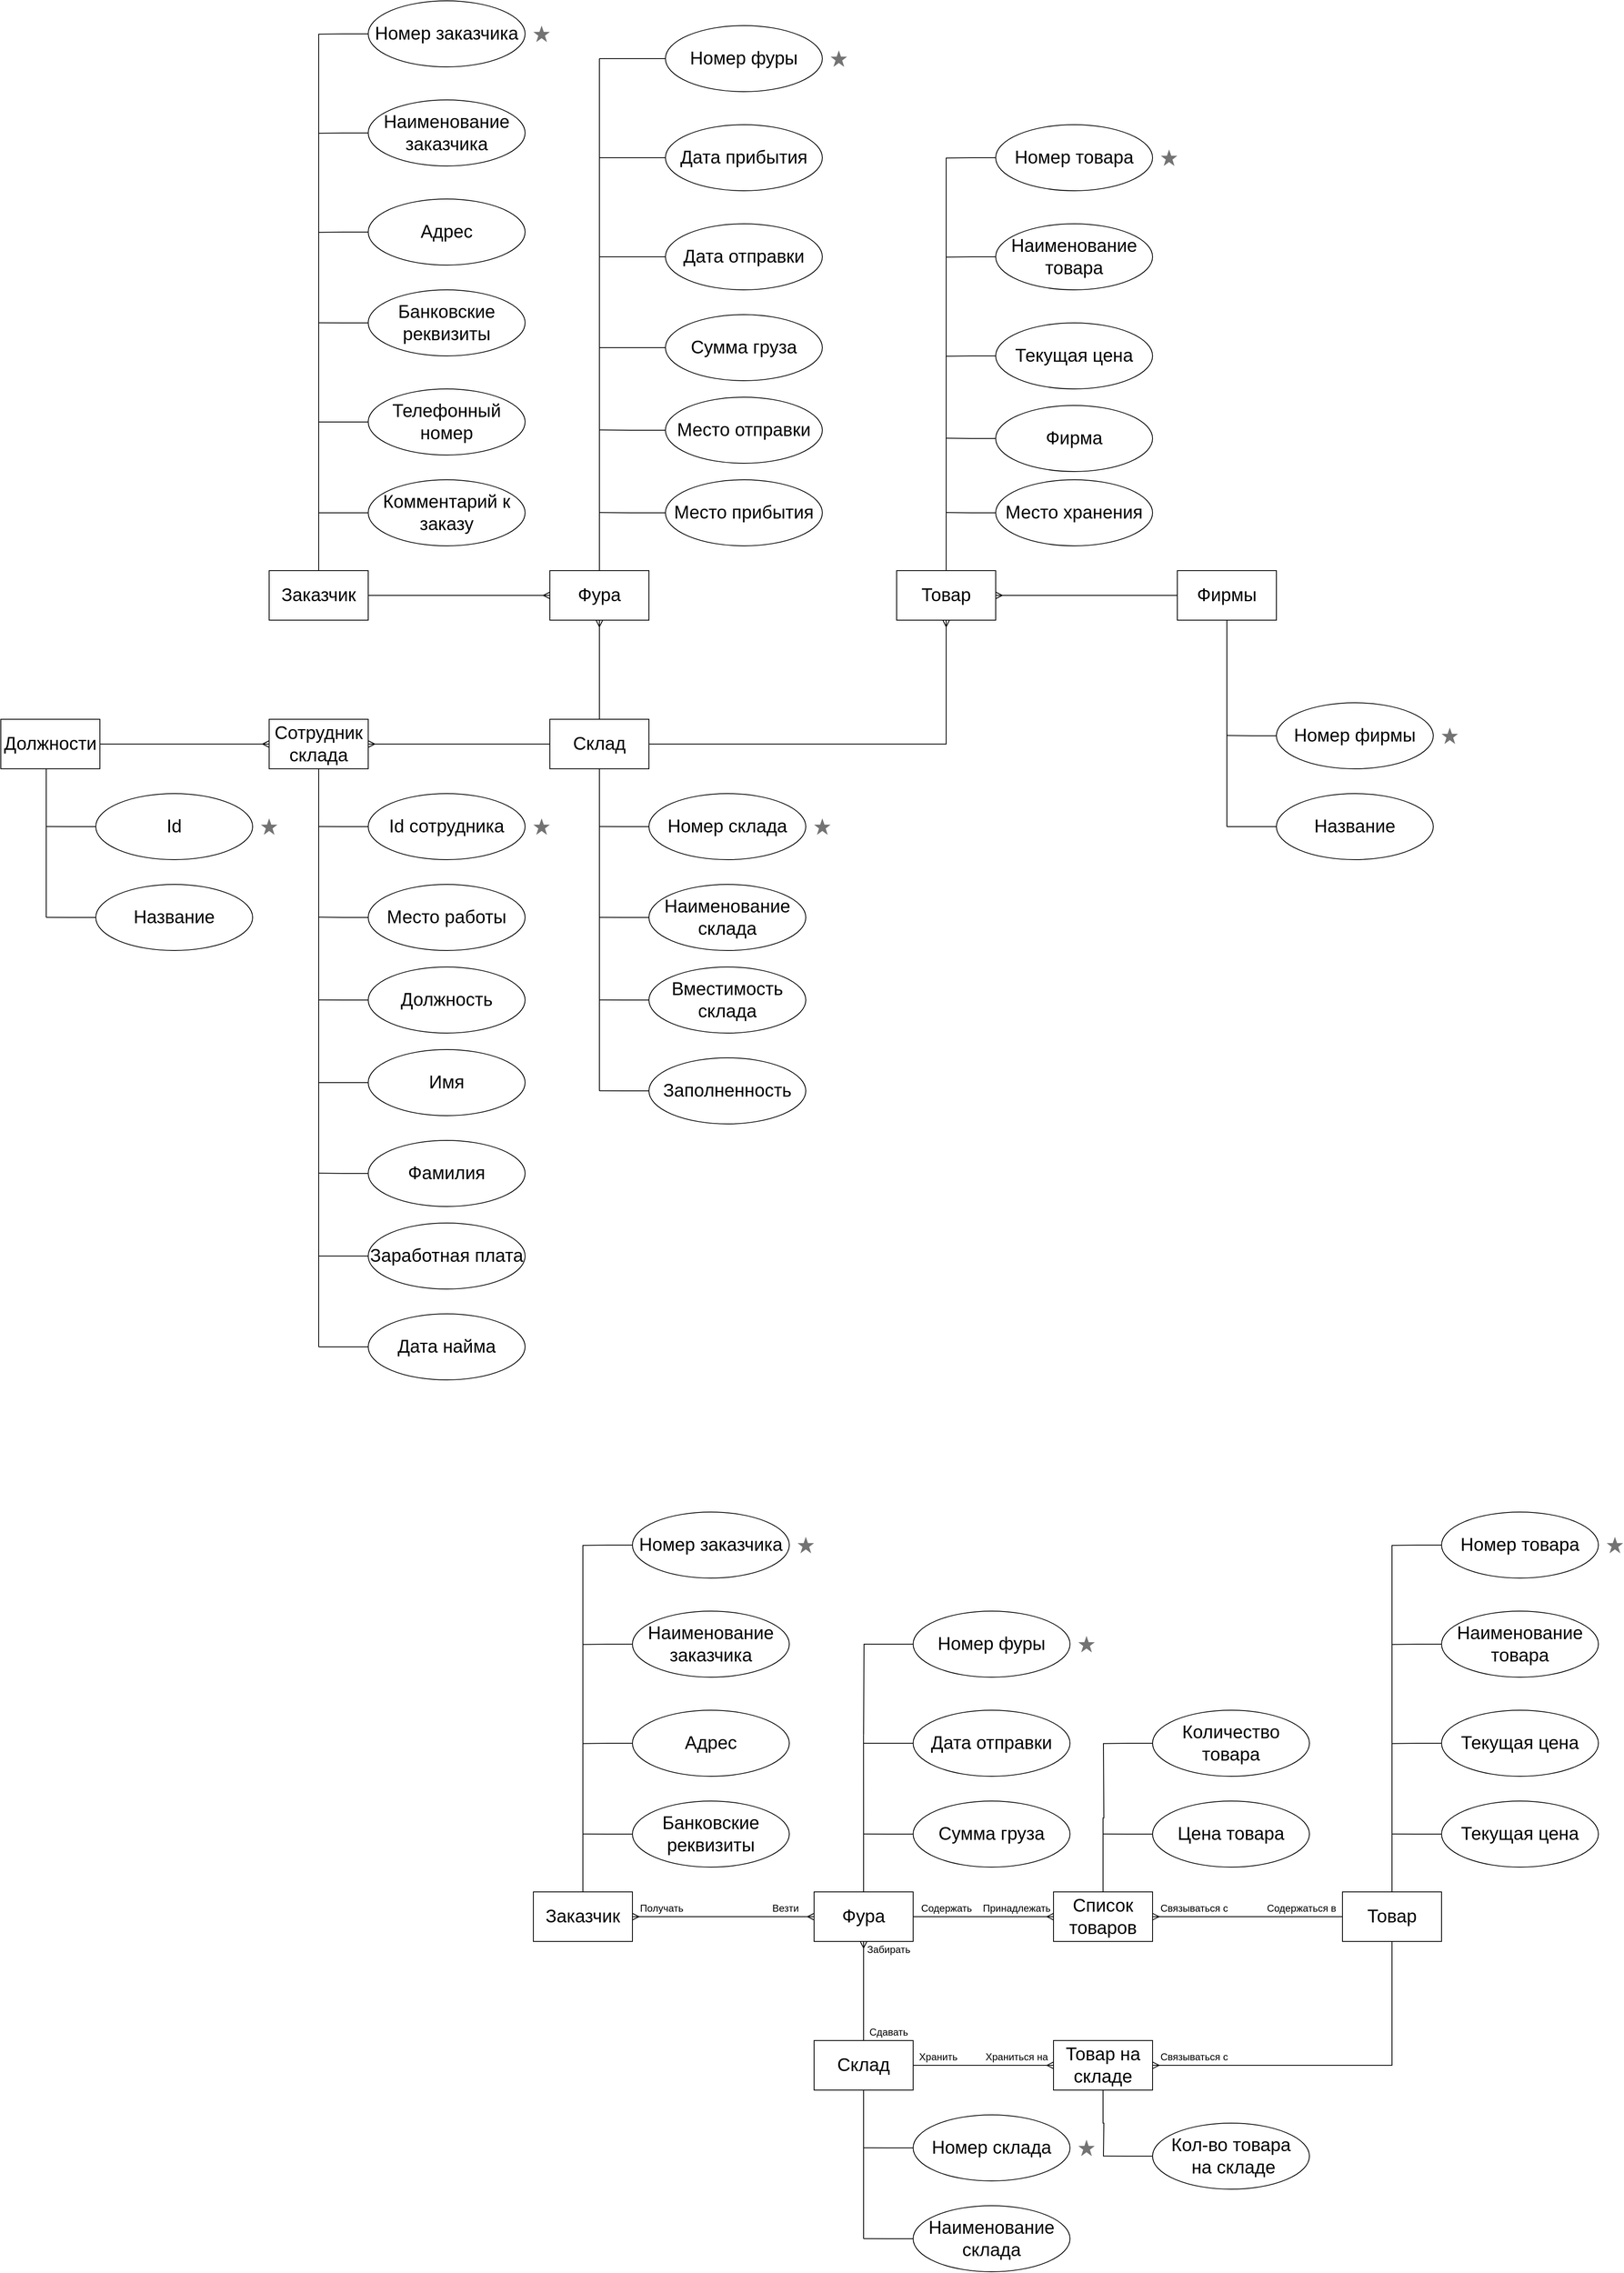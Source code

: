 <mxfile version="13.7.1" type="device"><diagram id="R2lEEEUBdFMjLlhIrx00" name="Page-1"><mxGraphModel dx="2481" dy="2149" grid="1" gridSize="10" guides="1" tooltips="1" connect="1" arrows="1" fold="1" page="1" pageScale="1" pageWidth="850" pageHeight="1100" math="0" shadow="0" extFonts="Permanent Marker^https://fonts.googleapis.com/css?family=Permanent+Marker"><root><mxCell id="0"/><mxCell id="1" parent="0"/><mxCell id="xG6NLOH7-3TkAIlHyDd7-5" style="edgeStyle=orthogonalEdgeStyle;rounded=0;orthogonalLoop=1;jettySize=auto;html=1;exitX=1;exitY=0.5;exitDx=0;exitDy=0;entryX=0.5;entryY=1;entryDx=0;entryDy=0;endArrow=ERmany;endFill=0;startArrow=none;startFill=0;" parent="1" source="xG6NLOH7-3TkAIlHyDd7-2" target="xG6NLOH7-3TkAIlHyDd7-4" edge="1"><mxGeometry relative="1" as="geometry"/></mxCell><mxCell id="xG6NLOH7-3TkAIlHyDd7-2" value="&lt;font style=&quot;font-size: 22px&quot;&gt;Склад&lt;/font&gt;" style="rounded=0;whiteSpace=wrap;html=1;" parent="1" vertex="1"><mxGeometry x="240" y="430" width="120" height="60" as="geometry"/></mxCell><mxCell id="xG6NLOH7-3TkAIlHyDd7-7" style="edgeStyle=orthogonalEdgeStyle;rounded=0;orthogonalLoop=1;jettySize=auto;html=1;exitX=0;exitY=0.5;exitDx=0;exitDy=0;startArrow=ERmany;startFill=0;endArrow=none;endFill=0;" parent="1" source="xG6NLOH7-3TkAIlHyDd7-3" target="xG6NLOH7-3TkAIlHyDd7-6" edge="1"><mxGeometry relative="1" as="geometry"/></mxCell><mxCell id="xG6NLOH7-3TkAIlHyDd7-8" style="edgeStyle=orthogonalEdgeStyle;rounded=0;orthogonalLoop=1;jettySize=auto;html=1;exitX=0.5;exitY=1;exitDx=0;exitDy=0;entryX=0.5;entryY=0;entryDx=0;entryDy=0;startArrow=ERmany;startFill=0;endArrow=none;endFill=0;" parent="1" source="xG6NLOH7-3TkAIlHyDd7-3" target="xG6NLOH7-3TkAIlHyDd7-2" edge="1"><mxGeometry relative="1" as="geometry"/></mxCell><mxCell id="A80Hf7Uy6dIAFDz8kQV8-26" style="edgeStyle=orthogonalEdgeStyle;rounded=0;orthogonalLoop=1;jettySize=auto;html=1;exitX=0.5;exitY=0;exitDx=0;exitDy=0;endArrow=none;endFill=0;" parent="1" source="xG6NLOH7-3TkAIlHyDd7-3" edge="1"><mxGeometry relative="1" as="geometry"><mxPoint x="300" y="-370" as="targetPoint"/></mxGeometry></mxCell><mxCell id="xG6NLOH7-3TkAIlHyDd7-3" value="&lt;font style=&quot;font-size: 22px&quot;&gt;Фура&lt;/font&gt;" style="rounded=0;whiteSpace=wrap;html=1;" parent="1" vertex="1"><mxGeometry x="240" y="250" width="120" height="60" as="geometry"/></mxCell><mxCell id="xG6NLOH7-3TkAIlHyDd7-4" value="&lt;font style=&quot;font-size: 22px&quot;&gt;Товар&lt;/font&gt;" style="rounded=0;whiteSpace=wrap;html=1;" parent="1" vertex="1"><mxGeometry x="660" y="250" width="120" height="60" as="geometry"/></mxCell><mxCell id="xG6NLOH7-3TkAIlHyDd7-6" value="&lt;font style=&quot;font-size: 22px&quot;&gt;Заказчик&lt;/font&gt;" style="whiteSpace=wrap;html=1;" parent="1" vertex="1"><mxGeometry x="-100" y="250" width="120" height="60" as="geometry"/></mxCell><mxCell id="NsfGnMHXnULZiJtqQsnn-1" style="edgeStyle=orthogonalEdgeStyle;rounded=0;orthogonalLoop=1;jettySize=auto;html=1;exitX=0.5;exitY=1;exitDx=0;exitDy=0;startArrow=none;startFill=0;endArrow=none;endFill=0;" parent="1" source="NsfGnMHXnULZiJtqQsnn-2" edge="1"><mxGeometry relative="1" as="geometry"><mxPoint x="620" y="2270" as="targetPoint"/></mxGeometry></mxCell><mxCell id="NsfGnMHXnULZiJtqQsnn-2" value="&lt;font style=&quot;font-size: 22px&quot;&gt;Склад&lt;/font&gt;" style="rounded=0;whiteSpace=wrap;html=1;" parent="1" vertex="1"><mxGeometry x="560" y="2030" width="120" height="60" as="geometry"/></mxCell><mxCell id="NsfGnMHXnULZiJtqQsnn-3" style="edgeStyle=orthogonalEdgeStyle;rounded=0;orthogonalLoop=1;jettySize=auto;html=1;exitX=0;exitY=0.5;exitDx=0;exitDy=0;startArrow=ERmany;startFill=0;endArrow=ERmany;endFill=0;" parent="1" source="NsfGnMHXnULZiJtqQsnn-6" target="NsfGnMHXnULZiJtqQsnn-9" edge="1"><mxGeometry relative="1" as="geometry"/></mxCell><mxCell id="NsfGnMHXnULZiJtqQsnn-4" style="edgeStyle=orthogonalEdgeStyle;rounded=0;orthogonalLoop=1;jettySize=auto;html=1;exitX=0.5;exitY=1;exitDx=0;exitDy=0;entryX=0.5;entryY=0;entryDx=0;entryDy=0;startArrow=ERmany;startFill=0;endArrow=none;endFill=0;" parent="1" source="NsfGnMHXnULZiJtqQsnn-6" target="NsfGnMHXnULZiJtqQsnn-2" edge="1"><mxGeometry relative="1" as="geometry"/></mxCell><mxCell id="NsfGnMHXnULZiJtqQsnn-5" style="edgeStyle=orthogonalEdgeStyle;rounded=0;orthogonalLoop=1;jettySize=auto;html=1;exitX=0.5;exitY=0;exitDx=0;exitDy=0;startArrow=none;startFill=0;endArrow=none;endFill=0;" parent="1" source="NsfGnMHXnULZiJtqQsnn-6" edge="1"><mxGeometry relative="1" as="geometry"><mxPoint x="619.882" y="1660" as="targetPoint"/></mxGeometry></mxCell><mxCell id="NsfGnMHXnULZiJtqQsnn-6" value="&lt;font style=&quot;font-size: 22px&quot;&gt;Фура&lt;/font&gt;" style="rounded=0;whiteSpace=wrap;html=1;" parent="1" vertex="1"><mxGeometry x="560" y="1850" width="120" height="60" as="geometry"/></mxCell><mxCell id="NsfGnMHXnULZiJtqQsnn-7" style="edgeStyle=orthogonalEdgeStyle;rounded=0;orthogonalLoop=1;jettySize=auto;html=1;exitX=0.5;exitY=0;exitDx=0;exitDy=0;startArrow=none;startFill=0;endArrow=none;endFill=0;" parent="1" source="NsfGnMHXnULZiJtqQsnn-8" edge="1"><mxGeometry relative="1" as="geometry"><mxPoint x="1260" y="1430" as="targetPoint"/></mxGeometry></mxCell><mxCell id="NsfGnMHXnULZiJtqQsnn-8" value="&lt;font style=&quot;font-size: 22px&quot;&gt;Товар&lt;/font&gt;" style="rounded=0;whiteSpace=wrap;html=1;" parent="1" vertex="1"><mxGeometry x="1200" y="1850" width="120" height="60" as="geometry"/></mxCell><mxCell id="NsfGnMHXnULZiJtqQsnn-9" value="&lt;font style=&quot;font-size: 22px&quot;&gt;Заказчик&lt;/font&gt;" style="whiteSpace=wrap;html=1;" parent="1" vertex="1"><mxGeometry x="220" y="1850" width="120" height="60" as="geometry"/></mxCell><mxCell id="NsfGnMHXnULZiJtqQsnn-10" style="edgeStyle=orthogonalEdgeStyle;rounded=0;orthogonalLoop=1;jettySize=auto;html=1;exitX=1;exitY=0.5;exitDx=0;exitDy=0;entryX=0;entryY=0.5;entryDx=0;entryDy=0;startArrow=ERmany;startFill=0;endArrow=none;endFill=0;" parent="1" source="NsfGnMHXnULZiJtqQsnn-13" target="NsfGnMHXnULZiJtqQsnn-8" edge="1"><mxGeometry relative="1" as="geometry"/></mxCell><mxCell id="NsfGnMHXnULZiJtqQsnn-11" style="edgeStyle=orthogonalEdgeStyle;rounded=0;orthogonalLoop=1;jettySize=auto;html=1;exitX=0;exitY=0.5;exitDx=0;exitDy=0;entryX=1;entryY=0.5;entryDx=0;entryDy=0;startArrow=ERmany;startFill=0;endArrow=none;endFill=0;" parent="1" source="NsfGnMHXnULZiJtqQsnn-13" target="NsfGnMHXnULZiJtqQsnn-6" edge="1"><mxGeometry relative="1" as="geometry"/></mxCell><mxCell id="NsfGnMHXnULZiJtqQsnn-12" style="edgeStyle=orthogonalEdgeStyle;rounded=0;orthogonalLoop=1;jettySize=auto;html=1;exitX=0.5;exitY=0;exitDx=0;exitDy=0;startArrow=none;startFill=0;endArrow=none;endFill=0;" parent="1" source="NsfGnMHXnULZiJtqQsnn-13" edge="1"><mxGeometry relative="1" as="geometry"><mxPoint x="910.471" y="1670" as="targetPoint"/></mxGeometry></mxCell><mxCell id="NsfGnMHXnULZiJtqQsnn-13" value="&lt;font style=&quot;font-size: 22px&quot;&gt;Список товаров&lt;/font&gt;" style="rounded=0;whiteSpace=wrap;html=1;" parent="1" vertex="1"><mxGeometry x="850" y="1850" width="120" height="60" as="geometry"/></mxCell><mxCell id="NsfGnMHXnULZiJtqQsnn-14" style="edgeStyle=orthogonalEdgeStyle;rounded=0;orthogonalLoop=1;jettySize=auto;html=1;exitX=0;exitY=0.5;exitDx=0;exitDy=0;entryX=1;entryY=0.5;entryDx=0;entryDy=0;startArrow=ERmany;startFill=0;endArrow=none;endFill=0;" parent="1" source="NsfGnMHXnULZiJtqQsnn-17" target="NsfGnMHXnULZiJtqQsnn-2" edge="1"><mxGeometry relative="1" as="geometry"/></mxCell><mxCell id="NsfGnMHXnULZiJtqQsnn-15" style="edgeStyle=orthogonalEdgeStyle;rounded=0;orthogonalLoop=1;jettySize=auto;html=1;exitX=1;exitY=0.5;exitDx=0;exitDy=0;entryX=0.5;entryY=1;entryDx=0;entryDy=0;startArrow=ERmany;startFill=0;endArrow=none;endFill=0;" parent="1" source="NsfGnMHXnULZiJtqQsnn-17" target="NsfGnMHXnULZiJtqQsnn-8" edge="1"><mxGeometry relative="1" as="geometry"/></mxCell><mxCell id="NsfGnMHXnULZiJtqQsnn-16" style="edgeStyle=orthogonalEdgeStyle;rounded=0;orthogonalLoop=1;jettySize=auto;html=1;exitX=0.5;exitY=1;exitDx=0;exitDy=0;startArrow=none;startFill=0;endArrow=none;endFill=0;" parent="1" source="NsfGnMHXnULZiJtqQsnn-17" edge="1"><mxGeometry relative="1" as="geometry"><mxPoint x="910.471" y="2170" as="targetPoint"/></mxGeometry></mxCell><mxCell id="NsfGnMHXnULZiJtqQsnn-17" value="&lt;font style=&quot;font-size: 22px&quot;&gt;Товар на складе&lt;/font&gt;" style="rounded=0;whiteSpace=wrap;html=1;" parent="1" vertex="1"><mxGeometry x="850" y="2030" width="120" height="60" as="geometry"/></mxCell><mxCell id="NsfGnMHXnULZiJtqQsnn-18" value="Хранить" style="text;html=1;align=center;verticalAlign=middle;resizable=0;points=[];autosize=1;" parent="1" vertex="1"><mxGeometry x="680" y="2040" width="60" height="20" as="geometry"/></mxCell><mxCell id="NsfGnMHXnULZiJtqQsnn-19" value="Храниться на" style="text;html=1;align=center;verticalAlign=middle;resizable=0;points=[];autosize=1;" parent="1" vertex="1"><mxGeometry x="760" y="2040" width="90" height="20" as="geometry"/></mxCell><mxCell id="NsfGnMHXnULZiJtqQsnn-20" value="Связываться с" style="text;html=1;align=center;verticalAlign=middle;resizable=0;points=[];autosize=1;" parent="1" vertex="1"><mxGeometry x="970" y="2040" width="100" height="20" as="geometry"/></mxCell><mxCell id="NsfGnMHXnULZiJtqQsnn-21" value="Связываться с" style="text;html=1;align=center;verticalAlign=middle;resizable=0;points=[];autosize=1;" parent="1" vertex="1"><mxGeometry x="970" y="1860" width="100" height="20" as="geometry"/></mxCell><mxCell id="NsfGnMHXnULZiJtqQsnn-22" value="Содержаться в" style="text;html=1;align=center;verticalAlign=middle;resizable=0;points=[];autosize=1;" parent="1" vertex="1"><mxGeometry x="1100" y="1860" width="100" height="20" as="geometry"/></mxCell><mxCell id="NsfGnMHXnULZiJtqQsnn-23" value="Принадлежать" style="text;html=1;align=center;verticalAlign=middle;resizable=0;points=[];autosize=1;" parent="1" vertex="1"><mxGeometry x="755" y="1860" width="100" height="20" as="geometry"/></mxCell><mxCell id="NsfGnMHXnULZiJtqQsnn-24" value="Содержать" style="text;html=1;align=center;verticalAlign=middle;resizable=0;points=[];autosize=1;" parent="1" vertex="1"><mxGeometry x="680" y="1860" width="80" height="20" as="geometry"/></mxCell><mxCell id="NsfGnMHXnULZiJtqQsnn-25" value="Сдавать" style="text;html=1;align=center;verticalAlign=middle;resizable=0;points=[];autosize=1;" parent="1" vertex="1"><mxGeometry x="620" y="2010" width="60" height="20" as="geometry"/></mxCell><mxCell id="NsfGnMHXnULZiJtqQsnn-26" value="Забирать" style="text;html=1;align=center;verticalAlign=middle;resizable=0;points=[];autosize=1;" parent="1" vertex="1"><mxGeometry x="615" y="1910" width="70" height="20" as="geometry"/></mxCell><mxCell id="NsfGnMHXnULZiJtqQsnn-27" value="Получать" style="text;html=1;align=center;verticalAlign=middle;resizable=0;points=[];autosize=1;" parent="1" vertex="1"><mxGeometry x="340" y="1860" width="70" height="20" as="geometry"/></mxCell><mxCell id="NsfGnMHXnULZiJtqQsnn-28" value="Везти" style="text;html=1;align=center;verticalAlign=middle;resizable=0;points=[];autosize=1;" parent="1" vertex="1"><mxGeometry x="500" y="1860" width="50" height="20" as="geometry"/></mxCell><mxCell id="NsfGnMHXnULZiJtqQsnn-29" style="edgeStyle=orthogonalEdgeStyle;rounded=0;orthogonalLoop=1;jettySize=auto;html=1;exitX=0;exitY=0.5;exitDx=0;exitDy=0;startArrow=none;startFill=0;endArrow=none;endFill=0;" parent="1" source="NsfGnMHXnULZiJtqQsnn-30" edge="1"><mxGeometry relative="1" as="geometry"><mxPoint x="1260" y="1779.824" as="targetPoint"/></mxGeometry></mxCell><mxCell id="NsfGnMHXnULZiJtqQsnn-30" value="&lt;font style=&quot;font-size: 22px&quot;&gt;Текущая цена&lt;/font&gt;" style="ellipse;whiteSpace=wrap;html=1;" parent="1" vertex="1"><mxGeometry x="1320" y="1740" width="190" height="80" as="geometry"/></mxCell><mxCell id="NsfGnMHXnULZiJtqQsnn-31" style="edgeStyle=orthogonalEdgeStyle;rounded=0;orthogonalLoop=1;jettySize=auto;html=1;exitX=0;exitY=0.5;exitDx=0;exitDy=0;startArrow=none;startFill=0;endArrow=none;endFill=0;" parent="1" source="NsfGnMHXnULZiJtqQsnn-32" edge="1"><mxGeometry relative="1" as="geometry"><mxPoint x="1260" y="1670.412" as="targetPoint"/></mxGeometry></mxCell><mxCell id="NsfGnMHXnULZiJtqQsnn-32" value="&lt;font style=&quot;font-size: 22px&quot;&gt;Текущая цена&lt;/font&gt;" style="ellipse;whiteSpace=wrap;html=1;" parent="1" vertex="1"><mxGeometry x="1320" y="1630" width="190" height="80" as="geometry"/></mxCell><mxCell id="NsfGnMHXnULZiJtqQsnn-33" style="edgeStyle=orthogonalEdgeStyle;rounded=0;orthogonalLoop=1;jettySize=auto;html=1;exitX=0;exitY=0.5;exitDx=0;exitDy=0;startArrow=none;startFill=0;endArrow=none;endFill=0;" parent="1" source="NsfGnMHXnULZiJtqQsnn-34" edge="1"><mxGeometry relative="1" as="geometry"><mxPoint x="1260" y="1550.412" as="targetPoint"/></mxGeometry></mxCell><mxCell id="NsfGnMHXnULZiJtqQsnn-34" value="&lt;font style=&quot;font-size: 22px&quot;&gt;Наименование товара&lt;/font&gt;" style="ellipse;whiteSpace=wrap;html=1;" parent="1" vertex="1"><mxGeometry x="1320" y="1510" width="190" height="80" as="geometry"/></mxCell><mxCell id="NsfGnMHXnULZiJtqQsnn-35" style="edgeStyle=orthogonalEdgeStyle;rounded=0;orthogonalLoop=1;jettySize=auto;html=1;exitX=0;exitY=0.5;exitDx=0;exitDy=0;startArrow=none;startFill=0;endArrow=none;endFill=0;" parent="1" source="NsfGnMHXnULZiJtqQsnn-36" edge="1"><mxGeometry relative="1" as="geometry"><mxPoint x="1260" y="1430.412" as="targetPoint"/></mxGeometry></mxCell><mxCell id="NsfGnMHXnULZiJtqQsnn-36" value="&lt;font style=&quot;font-size: 22px&quot;&gt;Номер товара&lt;/font&gt;" style="ellipse;whiteSpace=wrap;html=1;" parent="1" vertex="1"><mxGeometry x="1320" y="1390" width="190" height="80" as="geometry"/></mxCell><mxCell id="NsfGnMHXnULZiJtqQsnn-37" value="" style="dashed=0;aspect=fixed;verticalLabelPosition=bottom;verticalAlign=top;align=center;shape=mxgraph.gmdl.star;strokeColor=none;fillColor=#737373;shadow=0;" parent="1" vertex="1"><mxGeometry x="1520" y="1420" width="20" height="20" as="geometry"/></mxCell><mxCell id="NsfGnMHXnULZiJtqQsnn-38" style="edgeStyle=orthogonalEdgeStyle;rounded=0;orthogonalLoop=1;jettySize=auto;html=1;exitX=0;exitY=0.5;exitDx=0;exitDy=0;startArrow=none;startFill=0;endArrow=none;endFill=0;" parent="1" source="NsfGnMHXnULZiJtqQsnn-39" edge="1"><mxGeometry relative="1" as="geometry"><mxPoint x="910" y="1779.824" as="targetPoint"/></mxGeometry></mxCell><mxCell id="NsfGnMHXnULZiJtqQsnn-39" value="&lt;font style=&quot;font-size: 22px&quot;&gt;Цена товара&lt;/font&gt;" style="ellipse;whiteSpace=wrap;html=1;" parent="1" vertex="1"><mxGeometry x="970" y="1740" width="190" height="80" as="geometry"/></mxCell><mxCell id="NsfGnMHXnULZiJtqQsnn-40" style="edgeStyle=orthogonalEdgeStyle;rounded=0;orthogonalLoop=1;jettySize=auto;html=1;exitX=0;exitY=0.5;exitDx=0;exitDy=0;startArrow=none;startFill=0;endArrow=none;endFill=0;" parent="1" source="NsfGnMHXnULZiJtqQsnn-41" edge="1"><mxGeometry relative="1" as="geometry"><mxPoint x="910" y="1670.412" as="targetPoint"/></mxGeometry></mxCell><mxCell id="NsfGnMHXnULZiJtqQsnn-41" value="&lt;span style=&quot;font-size: 22px&quot;&gt;Количество товара&lt;/span&gt;" style="ellipse;whiteSpace=wrap;html=1;" parent="1" vertex="1"><mxGeometry x="970" y="1630" width="190" height="80" as="geometry"/></mxCell><mxCell id="NsfGnMHXnULZiJtqQsnn-42" style="edgeStyle=orthogonalEdgeStyle;rounded=0;orthogonalLoop=1;jettySize=auto;html=1;exitX=0;exitY=0.5;exitDx=0;exitDy=0;startArrow=none;startFill=0;endArrow=none;endFill=0;" parent="1" source="NsfGnMHXnULZiJtqQsnn-43" edge="1"><mxGeometry relative="1" as="geometry"><mxPoint x="910" y="2169.824" as="targetPoint"/></mxGeometry></mxCell><mxCell id="NsfGnMHXnULZiJtqQsnn-43" value="&lt;font style=&quot;font-size: 22px&quot;&gt;Кол-во товара&lt;br&gt;&amp;nbsp;на складе&lt;/font&gt;" style="ellipse;whiteSpace=wrap;html=1;" parent="1" vertex="1"><mxGeometry x="970" y="2130" width="190" height="80" as="geometry"/></mxCell><mxCell id="NsfGnMHXnULZiJtqQsnn-44" style="edgeStyle=orthogonalEdgeStyle;rounded=0;orthogonalLoop=1;jettySize=auto;html=1;exitX=0;exitY=0.5;exitDx=0;exitDy=0;startArrow=none;startFill=0;endArrow=none;endFill=0;" parent="1" source="NsfGnMHXnULZiJtqQsnn-45" edge="1"><mxGeometry relative="1" as="geometry"><mxPoint x="620" y="2159.824" as="targetPoint"/></mxGeometry></mxCell><mxCell id="NsfGnMHXnULZiJtqQsnn-45" value="&lt;span style=&quot;font-size: 22px&quot;&gt;Номер склада&lt;/span&gt;" style="ellipse;whiteSpace=wrap;html=1;" parent="1" vertex="1"><mxGeometry x="680" y="2120" width="190" height="80" as="geometry"/></mxCell><mxCell id="NsfGnMHXnULZiJtqQsnn-46" style="edgeStyle=orthogonalEdgeStyle;rounded=0;orthogonalLoop=1;jettySize=auto;html=1;exitX=0;exitY=0.5;exitDx=0;exitDy=0;startArrow=none;startFill=0;endArrow=none;endFill=0;" parent="1" source="NsfGnMHXnULZiJtqQsnn-47" edge="1"><mxGeometry relative="1" as="geometry"><mxPoint x="620" y="2269.824" as="targetPoint"/></mxGeometry></mxCell><mxCell id="NsfGnMHXnULZiJtqQsnn-47" value="&lt;span style=&quot;font-size: 22px&quot;&gt;Наименование склада&lt;/span&gt;" style="ellipse;whiteSpace=wrap;html=1;" parent="1" vertex="1"><mxGeometry x="680" y="2230" width="190" height="80" as="geometry"/></mxCell><mxCell id="NsfGnMHXnULZiJtqQsnn-48" value="" style="dashed=0;aspect=fixed;verticalLabelPosition=bottom;verticalAlign=top;align=center;shape=mxgraph.gmdl.star;strokeColor=none;fillColor=#737373;shadow=0;" parent="1" vertex="1"><mxGeometry x="880" y="2150" width="20" height="20" as="geometry"/></mxCell><mxCell id="NsfGnMHXnULZiJtqQsnn-49" style="edgeStyle=orthogonalEdgeStyle;rounded=0;orthogonalLoop=1;jettySize=auto;html=1;exitX=0;exitY=0.5;exitDx=0;exitDy=0;startArrow=none;startFill=0;endArrow=none;endFill=0;" parent="1" source="NsfGnMHXnULZiJtqQsnn-50" edge="1"><mxGeometry relative="1" as="geometry"><mxPoint x="620" y="1670" as="targetPoint"/></mxGeometry></mxCell><mxCell id="NsfGnMHXnULZiJtqQsnn-50" value="&lt;font style=&quot;font-size: 22px&quot;&gt;Дата отправки&lt;/font&gt;" style="ellipse;whiteSpace=wrap;html=1;" parent="1" vertex="1"><mxGeometry x="680" y="1630" width="190" height="80" as="geometry"/></mxCell><mxCell id="NsfGnMHXnULZiJtqQsnn-51" style="edgeStyle=orthogonalEdgeStyle;rounded=0;orthogonalLoop=1;jettySize=auto;html=1;exitX=0;exitY=0.5;exitDx=0;exitDy=0;startArrow=none;startFill=0;endArrow=none;endFill=0;" parent="1" source="NsfGnMHXnULZiJtqQsnn-52" edge="1"><mxGeometry relative="1" as="geometry"><mxPoint x="620" y="1659.824" as="targetPoint"/></mxGeometry></mxCell><mxCell id="NsfGnMHXnULZiJtqQsnn-52" value="&lt;span style=&quot;font-size: 22px&quot;&gt;Номер фуры&lt;/span&gt;" style="ellipse;whiteSpace=wrap;html=1;" parent="1" vertex="1"><mxGeometry x="680" y="1510" width="190" height="80" as="geometry"/></mxCell><mxCell id="NsfGnMHXnULZiJtqQsnn-53" style="edgeStyle=orthogonalEdgeStyle;rounded=0;orthogonalLoop=1;jettySize=auto;html=1;exitX=0;exitY=0.5;exitDx=0;exitDy=0;startArrow=none;startFill=0;endArrow=none;endFill=0;" parent="1" source="NsfGnMHXnULZiJtqQsnn-54" edge="1"><mxGeometry relative="1" as="geometry"><mxPoint x="620" y="1779.824" as="targetPoint"/></mxGeometry></mxCell><mxCell id="NsfGnMHXnULZiJtqQsnn-54" value="&lt;span style=&quot;font-size: 22px&quot;&gt;Сумма груза&lt;/span&gt;" style="ellipse;whiteSpace=wrap;html=1;" parent="1" vertex="1"><mxGeometry x="680" y="1740" width="190" height="80" as="geometry"/></mxCell><mxCell id="NsfGnMHXnULZiJtqQsnn-55" value="" style="dashed=0;aspect=fixed;verticalLabelPosition=bottom;verticalAlign=top;align=center;shape=mxgraph.gmdl.star;strokeColor=none;fillColor=#737373;shadow=0;" parent="1" vertex="1"><mxGeometry x="880" y="1540" width="20" height="20" as="geometry"/></mxCell><mxCell id="NsfGnMHXnULZiJtqQsnn-56" style="edgeStyle=orthogonalEdgeStyle;rounded=0;orthogonalLoop=1;jettySize=auto;html=1;exitX=0.5;exitY=0;exitDx=0;exitDy=0;startArrow=none;startFill=0;endArrow=none;endFill=0;" parent="1" edge="1"><mxGeometry relative="1" as="geometry"><mxPoint x="280" y="1430" as="targetPoint"/><mxPoint x="280" y="1850" as="sourcePoint"/></mxGeometry></mxCell><mxCell id="NsfGnMHXnULZiJtqQsnn-57" style="edgeStyle=orthogonalEdgeStyle;rounded=0;orthogonalLoop=1;jettySize=auto;html=1;exitX=0;exitY=0.5;exitDx=0;exitDy=0;startArrow=none;startFill=0;endArrow=none;endFill=0;" parent="1" source="NsfGnMHXnULZiJtqQsnn-58" edge="1"><mxGeometry relative="1" as="geometry"><mxPoint x="280" y="1779.824" as="targetPoint"/></mxGeometry></mxCell><mxCell id="NsfGnMHXnULZiJtqQsnn-58" value="&lt;font style=&quot;font-size: 22px&quot;&gt;Банковские реквизиты&lt;/font&gt;" style="ellipse;whiteSpace=wrap;html=1;" parent="1" vertex="1"><mxGeometry x="340" y="1740" width="190" height="80" as="geometry"/></mxCell><mxCell id="NsfGnMHXnULZiJtqQsnn-59" style="edgeStyle=orthogonalEdgeStyle;rounded=0;orthogonalLoop=1;jettySize=auto;html=1;exitX=0;exitY=0.5;exitDx=0;exitDy=0;startArrow=none;startFill=0;endArrow=none;endFill=0;" parent="1" source="NsfGnMHXnULZiJtqQsnn-60" edge="1"><mxGeometry relative="1" as="geometry"><mxPoint x="280" y="1670.412" as="targetPoint"/></mxGeometry></mxCell><mxCell id="NsfGnMHXnULZiJtqQsnn-60" value="&lt;font style=&quot;font-size: 22px&quot;&gt;Адрес&lt;/font&gt;" style="ellipse;whiteSpace=wrap;html=1;" parent="1" vertex="1"><mxGeometry x="340" y="1630" width="190" height="80" as="geometry"/></mxCell><mxCell id="NsfGnMHXnULZiJtqQsnn-61" style="edgeStyle=orthogonalEdgeStyle;rounded=0;orthogonalLoop=1;jettySize=auto;html=1;exitX=0;exitY=0.5;exitDx=0;exitDy=0;startArrow=none;startFill=0;endArrow=none;endFill=0;" parent="1" source="NsfGnMHXnULZiJtqQsnn-62" edge="1"><mxGeometry relative="1" as="geometry"><mxPoint x="280" y="1550.412" as="targetPoint"/></mxGeometry></mxCell><mxCell id="NsfGnMHXnULZiJtqQsnn-62" value="&lt;font style=&quot;font-size: 22px&quot;&gt;Наименование заказчика&lt;/font&gt;" style="ellipse;whiteSpace=wrap;html=1;" parent="1" vertex="1"><mxGeometry x="340" y="1510" width="190" height="80" as="geometry"/></mxCell><mxCell id="NsfGnMHXnULZiJtqQsnn-63" style="edgeStyle=orthogonalEdgeStyle;rounded=0;orthogonalLoop=1;jettySize=auto;html=1;exitX=0;exitY=0.5;exitDx=0;exitDy=0;startArrow=none;startFill=0;endArrow=none;endFill=0;" parent="1" source="NsfGnMHXnULZiJtqQsnn-64" edge="1"><mxGeometry relative="1" as="geometry"><mxPoint x="280" y="1430.412" as="targetPoint"/></mxGeometry></mxCell><mxCell id="NsfGnMHXnULZiJtqQsnn-64" value="&lt;font style=&quot;font-size: 22px&quot;&gt;Номер заказчика&lt;/font&gt;" style="ellipse;whiteSpace=wrap;html=1;" parent="1" vertex="1"><mxGeometry x="340" y="1390" width="190" height="80" as="geometry"/></mxCell><mxCell id="NsfGnMHXnULZiJtqQsnn-65" value="" style="dashed=0;aspect=fixed;verticalLabelPosition=bottom;verticalAlign=top;align=center;shape=mxgraph.gmdl.star;strokeColor=none;fillColor=#737373;shadow=0;" parent="1" vertex="1"><mxGeometry x="540" y="1420" width="20" height="20" as="geometry"/></mxCell><mxCell id="A80Hf7Uy6dIAFDz8kQV8-1" style="edgeStyle=orthogonalEdgeStyle;rounded=0;orthogonalLoop=1;jettySize=auto;html=1;exitX=0.5;exitY=0;exitDx=0;exitDy=0;startArrow=none;startFill=0;endArrow=none;endFill=0;" parent="1" edge="1"><mxGeometry relative="1" as="geometry"><mxPoint x="-40" y="-400" as="targetPoint"/><mxPoint x="-40" y="250" as="sourcePoint"/></mxGeometry></mxCell><mxCell id="A80Hf7Uy6dIAFDz8kQV8-2" style="edgeStyle=orthogonalEdgeStyle;rounded=0;orthogonalLoop=1;jettySize=auto;html=1;exitX=0;exitY=0.5;exitDx=0;exitDy=0;startArrow=none;startFill=0;endArrow=none;endFill=0;" parent="1" source="A80Hf7Uy6dIAFDz8kQV8-3" edge="1"><mxGeometry relative="1" as="geometry"><mxPoint x="-40" y="-50.176" as="targetPoint"/></mxGeometry></mxCell><mxCell id="A80Hf7Uy6dIAFDz8kQV8-3" value="&lt;font style=&quot;font-size: 22px&quot;&gt;Банковские реквизиты&lt;/font&gt;" style="ellipse;whiteSpace=wrap;html=1;" parent="1" vertex="1"><mxGeometry x="20" y="-90" width="190" height="80" as="geometry"/></mxCell><mxCell id="A80Hf7Uy6dIAFDz8kQV8-4" style="edgeStyle=orthogonalEdgeStyle;rounded=0;orthogonalLoop=1;jettySize=auto;html=1;exitX=0;exitY=0.5;exitDx=0;exitDy=0;startArrow=none;startFill=0;endArrow=none;endFill=0;" parent="1" source="A80Hf7Uy6dIAFDz8kQV8-5" edge="1"><mxGeometry relative="1" as="geometry"><mxPoint x="-40" y="-159.588" as="targetPoint"/></mxGeometry></mxCell><mxCell id="A80Hf7Uy6dIAFDz8kQV8-5" value="&lt;font style=&quot;font-size: 22px&quot;&gt;Адрес&lt;/font&gt;" style="ellipse;whiteSpace=wrap;html=1;" parent="1" vertex="1"><mxGeometry x="20" y="-200" width="190" height="80" as="geometry"/></mxCell><mxCell id="A80Hf7Uy6dIAFDz8kQV8-6" style="edgeStyle=orthogonalEdgeStyle;rounded=0;orthogonalLoop=1;jettySize=auto;html=1;exitX=0;exitY=0.5;exitDx=0;exitDy=0;startArrow=none;startFill=0;endArrow=none;endFill=0;" parent="1" source="A80Hf7Uy6dIAFDz8kQV8-7" edge="1"><mxGeometry relative="1" as="geometry"><mxPoint x="-40" y="-279.588" as="targetPoint"/></mxGeometry></mxCell><mxCell id="A80Hf7Uy6dIAFDz8kQV8-7" value="&lt;font style=&quot;font-size: 22px&quot;&gt;Наименование заказчика&lt;/font&gt;" style="ellipse;whiteSpace=wrap;html=1;" parent="1" vertex="1"><mxGeometry x="20" y="-320" width="190" height="80" as="geometry"/></mxCell><mxCell id="A80Hf7Uy6dIAFDz8kQV8-8" style="edgeStyle=orthogonalEdgeStyle;rounded=0;orthogonalLoop=1;jettySize=auto;html=1;exitX=0;exitY=0.5;exitDx=0;exitDy=0;startArrow=none;startFill=0;endArrow=none;endFill=0;" parent="1" source="A80Hf7Uy6dIAFDz8kQV8-9" edge="1"><mxGeometry relative="1" as="geometry"><mxPoint x="-40" y="-399.588" as="targetPoint"/></mxGeometry></mxCell><mxCell id="A80Hf7Uy6dIAFDz8kQV8-9" value="&lt;font style=&quot;font-size: 22px&quot;&gt;Номер заказчика&lt;/font&gt;" style="ellipse;whiteSpace=wrap;html=1;" parent="1" vertex="1"><mxGeometry x="20" y="-440" width="190" height="80" as="geometry"/></mxCell><mxCell id="A80Hf7Uy6dIAFDz8kQV8-28" style="edgeStyle=orthogonalEdgeStyle;rounded=0;orthogonalLoop=1;jettySize=auto;html=1;exitX=0;exitY=0.5;exitDx=0;exitDy=0;endArrow=none;endFill=0;" parent="1" source="A80Hf7Uy6dIAFDz8kQV8-20" edge="1"><mxGeometry relative="1" as="geometry"><mxPoint x="300" y="-130" as="targetPoint"/></mxGeometry></mxCell><mxCell id="A80Hf7Uy6dIAFDz8kQV8-20" value="&lt;font style=&quot;font-size: 22px&quot;&gt;Дата отправки&lt;/font&gt;" style="ellipse;whiteSpace=wrap;html=1;" parent="1" vertex="1"><mxGeometry x="380" y="-170" width="190" height="80" as="geometry"/></mxCell><mxCell id="A80Hf7Uy6dIAFDz8kQV8-27" style="edgeStyle=orthogonalEdgeStyle;rounded=0;orthogonalLoop=1;jettySize=auto;html=1;exitX=0;exitY=0.5;exitDx=0;exitDy=0;endArrow=none;endFill=0;" parent="1" source="A80Hf7Uy6dIAFDz8kQV8-22" edge="1"><mxGeometry relative="1" as="geometry"><mxPoint x="300" y="-250" as="targetPoint"/></mxGeometry></mxCell><mxCell id="A80Hf7Uy6dIAFDz8kQV8-22" value="&lt;span style=&quot;font-size: 22px&quot;&gt;Дата прибытия&lt;/span&gt;" style="ellipse;whiteSpace=wrap;html=1;" parent="1" vertex="1"><mxGeometry x="380" y="-290" width="190" height="80" as="geometry"/></mxCell><mxCell id="A80Hf7Uy6dIAFDz8kQV8-30" style="edgeStyle=orthogonalEdgeStyle;rounded=0;orthogonalLoop=1;jettySize=auto;html=1;exitX=0;exitY=0.5;exitDx=0;exitDy=0;endArrow=none;endFill=0;" parent="1" source="A80Hf7Uy6dIAFDz8kQV8-24" edge="1"><mxGeometry relative="1" as="geometry"><mxPoint x="300" y="-20" as="targetPoint"/></mxGeometry></mxCell><mxCell id="A80Hf7Uy6dIAFDz8kQV8-24" value="&lt;span style=&quot;font-size: 22px&quot;&gt;Сумма груза&lt;/span&gt;" style="ellipse;whiteSpace=wrap;html=1;" parent="1" vertex="1"><mxGeometry x="380" y="-60" width="190" height="80" as="geometry"/></mxCell><mxCell id="A80Hf7Uy6dIAFDz8kQV8-32" style="edgeStyle=orthogonalEdgeStyle;rounded=0;orthogonalLoop=1;jettySize=auto;html=1;exitX=0.5;exitY=0;exitDx=0;exitDy=0;startArrow=none;startFill=0;endArrow=none;endFill=0;" parent="1" edge="1"><mxGeometry relative="1" as="geometry"><mxPoint x="720" y="-250" as="targetPoint"/><mxPoint x="720" y="250" as="sourcePoint"/></mxGeometry></mxCell><mxCell id="A80Hf7Uy6dIAFDz8kQV8-35" style="edgeStyle=orthogonalEdgeStyle;rounded=0;orthogonalLoop=1;jettySize=auto;html=1;exitX=0;exitY=0.5;exitDx=0;exitDy=0;startArrow=none;startFill=0;endArrow=none;endFill=0;" parent="1" source="A80Hf7Uy6dIAFDz8kQV8-36" edge="1"><mxGeometry relative="1" as="geometry"><mxPoint x="720" y="-9.588" as="targetPoint"/></mxGeometry></mxCell><mxCell id="A80Hf7Uy6dIAFDz8kQV8-36" value="&lt;font style=&quot;font-size: 22px&quot;&gt;Текущая цена&lt;/font&gt;" style="ellipse;whiteSpace=wrap;html=1;" parent="1" vertex="1"><mxGeometry x="780" y="-50" width="190" height="80" as="geometry"/></mxCell><mxCell id="A80Hf7Uy6dIAFDz8kQV8-37" style="edgeStyle=orthogonalEdgeStyle;rounded=0;orthogonalLoop=1;jettySize=auto;html=1;exitX=0;exitY=0.5;exitDx=0;exitDy=0;startArrow=none;startFill=0;endArrow=none;endFill=0;" parent="1" source="A80Hf7Uy6dIAFDz8kQV8-38" edge="1"><mxGeometry relative="1" as="geometry"><mxPoint x="720" y="-129.588" as="targetPoint"/></mxGeometry></mxCell><mxCell id="A80Hf7Uy6dIAFDz8kQV8-38" value="&lt;font style=&quot;font-size: 22px&quot;&gt;Наименование товара&lt;/font&gt;" style="ellipse;whiteSpace=wrap;html=1;" parent="1" vertex="1"><mxGeometry x="780" y="-170" width="190" height="80" as="geometry"/></mxCell><mxCell id="A80Hf7Uy6dIAFDz8kQV8-39" style="edgeStyle=orthogonalEdgeStyle;rounded=0;orthogonalLoop=1;jettySize=auto;html=1;exitX=0;exitY=0.5;exitDx=0;exitDy=0;startArrow=none;startFill=0;endArrow=none;endFill=0;" parent="1" source="A80Hf7Uy6dIAFDz8kQV8-40" edge="1"><mxGeometry relative="1" as="geometry"><mxPoint x="720" y="-249.588" as="targetPoint"/></mxGeometry></mxCell><mxCell id="A80Hf7Uy6dIAFDz8kQV8-40" value="&lt;font style=&quot;font-size: 22px&quot;&gt;Номер товара&lt;/font&gt;" style="ellipse;whiteSpace=wrap;html=1;" parent="1" vertex="1"><mxGeometry x="780" y="-290" width="190" height="80" as="geometry"/></mxCell><mxCell id="A80Hf7Uy6dIAFDz8kQV8-41" value="" style="dashed=0;aspect=fixed;verticalLabelPosition=bottom;verticalAlign=top;align=center;shape=mxgraph.gmdl.star;strokeColor=none;fillColor=#737373;shadow=0;" parent="1" vertex="1"><mxGeometry x="980" y="-260" width="20" height="20" as="geometry"/></mxCell><mxCell id="A80Hf7Uy6dIAFDz8kQV8-42" style="edgeStyle=orthogonalEdgeStyle;rounded=0;orthogonalLoop=1;jettySize=auto;html=1;exitX=0.5;exitY=1;exitDx=0;exitDy=0;startArrow=none;startFill=0;endArrow=none;endFill=0;" parent="1" edge="1"><mxGeometry relative="1" as="geometry"><mxPoint x="300" y="880" as="targetPoint"/><mxPoint x="300" y="490" as="sourcePoint"/></mxGeometry></mxCell><mxCell id="A80Hf7Uy6dIAFDz8kQV8-43" style="edgeStyle=orthogonalEdgeStyle;rounded=0;orthogonalLoop=1;jettySize=auto;html=1;exitX=0;exitY=0.5;exitDx=0;exitDy=0;startArrow=none;startFill=0;endArrow=none;endFill=0;" parent="1" source="A80Hf7Uy6dIAFDz8kQV8-44" edge="1"><mxGeometry relative="1" as="geometry"><mxPoint x="300" y="559.824" as="targetPoint"/></mxGeometry></mxCell><mxCell id="A80Hf7Uy6dIAFDz8kQV8-44" value="&lt;span style=&quot;font-size: 22px&quot;&gt;Номер склада&lt;/span&gt;" style="ellipse;whiteSpace=wrap;html=1;" parent="1" vertex="1"><mxGeometry x="360" y="520" width="190" height="80" as="geometry"/></mxCell><mxCell id="A80Hf7Uy6dIAFDz8kQV8-45" style="edgeStyle=orthogonalEdgeStyle;rounded=0;orthogonalLoop=1;jettySize=auto;html=1;exitX=0;exitY=0.5;exitDx=0;exitDy=0;startArrow=none;startFill=0;endArrow=none;endFill=0;" parent="1" source="A80Hf7Uy6dIAFDz8kQV8-46" edge="1"><mxGeometry relative="1" as="geometry"><mxPoint x="300" y="669.824" as="targetPoint"/></mxGeometry></mxCell><mxCell id="A80Hf7Uy6dIAFDz8kQV8-46" value="&lt;span style=&quot;font-size: 22px&quot;&gt;Наименование склада&lt;/span&gt;" style="ellipse;whiteSpace=wrap;html=1;" parent="1" vertex="1"><mxGeometry x="360" y="630" width="190" height="80" as="geometry"/></mxCell><mxCell id="A80Hf7Uy6dIAFDz8kQV8-47" value="" style="dashed=0;aspect=fixed;verticalLabelPosition=bottom;verticalAlign=top;align=center;shape=mxgraph.gmdl.star;strokeColor=none;fillColor=#737373;shadow=0;" parent="1" vertex="1"><mxGeometry x="560" y="550" width="20" height="20" as="geometry"/></mxCell><mxCell id="A80Hf7Uy6dIAFDz8kQV8-48" style="edgeStyle=orthogonalEdgeStyle;rounded=0;orthogonalLoop=1;jettySize=auto;html=1;exitX=0;exitY=0.5;exitDx=0;exitDy=0;endArrow=none;endFill=0;" parent="1" source="A80Hf7Uy6dIAFDz8kQV8-49" edge="1"><mxGeometry relative="1" as="geometry"><mxPoint x="300" y="-370" as="targetPoint"/></mxGeometry></mxCell><mxCell id="A80Hf7Uy6dIAFDz8kQV8-49" value="&lt;span style=&quot;font-size: 22px&quot;&gt;Номер фуры&lt;/span&gt;" style="ellipse;whiteSpace=wrap;html=1;" parent="1" vertex="1"><mxGeometry x="380" y="-410" width="190" height="80" as="geometry"/></mxCell><mxCell id="A80Hf7Uy6dIAFDz8kQV8-50" value="" style="dashed=0;aspect=fixed;verticalLabelPosition=bottom;verticalAlign=top;align=center;shape=mxgraph.gmdl.star;strokeColor=none;fillColor=#737373;shadow=0;" parent="1" vertex="1"><mxGeometry x="580" y="-380" width="20" height="20" as="geometry"/></mxCell><mxCell id="A80Hf7Uy6dIAFDz8kQV8-53" value="" style="dashed=0;aspect=fixed;verticalLabelPosition=bottom;verticalAlign=top;align=center;shape=mxgraph.gmdl.star;strokeColor=none;fillColor=#737373;shadow=0;" parent="1" vertex="1"><mxGeometry x="220" y="-410" width="20" height="20" as="geometry"/></mxCell><mxCell id="A80Hf7Uy6dIAFDz8kQV8-54" style="edgeStyle=orthogonalEdgeStyle;rounded=0;orthogonalLoop=1;jettySize=auto;html=1;exitX=0;exitY=0.5;exitDx=0;exitDy=0;startArrow=none;startFill=0;endArrow=none;endFill=0;" parent="1" source="A80Hf7Uy6dIAFDz8kQV8-55" edge="1"><mxGeometry relative="1" as="geometry"><mxPoint x="300" y="769.824" as="targetPoint"/></mxGeometry></mxCell><mxCell id="A80Hf7Uy6dIAFDz8kQV8-55" value="&lt;span style=&quot;font-size: 22px&quot;&gt;Вместимость склада&lt;/span&gt;" style="ellipse;whiteSpace=wrap;html=1;" parent="1" vertex="1"><mxGeometry x="360" y="730" width="190" height="80" as="geometry"/></mxCell><mxCell id="A80Hf7Uy6dIAFDz8kQV8-56" style="edgeStyle=orthogonalEdgeStyle;rounded=0;orthogonalLoop=1;jettySize=auto;html=1;exitX=0;exitY=0.5;exitDx=0;exitDy=0;startArrow=none;startFill=0;endArrow=none;endFill=0;" parent="1" source="A80Hf7Uy6dIAFDz8kQV8-57" edge="1"><mxGeometry relative="1" as="geometry"><mxPoint x="300" y="879.824" as="targetPoint"/></mxGeometry></mxCell><mxCell id="A80Hf7Uy6dIAFDz8kQV8-57" value="&lt;span style=&quot;font-size: 22px&quot;&gt;Заполненность&lt;/span&gt;" style="ellipse;whiteSpace=wrap;html=1;" parent="1" vertex="1"><mxGeometry x="360" y="840" width="190" height="80" as="geometry"/></mxCell><mxCell id="A80Hf7Uy6dIAFDz8kQV8-58" style="edgeStyle=orthogonalEdgeStyle;rounded=0;orthogonalLoop=1;jettySize=auto;html=1;exitX=0;exitY=0.5;exitDx=0;exitDy=0;endArrow=none;endFill=0;" parent="1" source="A80Hf7Uy6dIAFDz8kQV8-59" edge="1"><mxGeometry relative="1" as="geometry"><mxPoint x="-40" y="70" as="targetPoint"/></mxGeometry></mxCell><mxCell id="A80Hf7Uy6dIAFDz8kQV8-59" value="&lt;font style=&quot;font-size: 22px&quot;&gt;Телефонный номер&lt;/font&gt;" style="ellipse;whiteSpace=wrap;html=1;" parent="1" vertex="1"><mxGeometry x="20" y="30" width="190" height="80" as="geometry"/></mxCell><mxCell id="A80Hf7Uy6dIAFDz8kQV8-60" style="edgeStyle=orthogonalEdgeStyle;rounded=0;orthogonalLoop=1;jettySize=auto;html=1;exitX=0;exitY=0.5;exitDx=0;exitDy=0;endArrow=none;endFill=0;" parent="1" source="A80Hf7Uy6dIAFDz8kQV8-61" edge="1"><mxGeometry relative="1" as="geometry"><mxPoint x="-40" y="180" as="targetPoint"/></mxGeometry></mxCell><mxCell id="A80Hf7Uy6dIAFDz8kQV8-61" value="&lt;span style=&quot;font-size: 22px&quot;&gt;Комментарий к заказу&lt;/span&gt;" style="ellipse;whiteSpace=wrap;html=1;" parent="1" vertex="1"><mxGeometry x="20" y="140" width="190" height="80" as="geometry"/></mxCell><mxCell id="A80Hf7Uy6dIAFDz8kQV8-65" style="edgeStyle=orthogonalEdgeStyle;rounded=0;orthogonalLoop=1;jettySize=auto;html=1;exitX=1;exitY=0.5;exitDx=0;exitDy=0;entryX=0;entryY=0.5;entryDx=0;entryDy=0;startArrow=ERmany;startFill=0;endArrow=none;endFill=0;" parent="1" source="A80Hf7Uy6dIAFDz8kQV8-64" target="xG6NLOH7-3TkAIlHyDd7-2" edge="1"><mxGeometry relative="1" as="geometry"/></mxCell><mxCell id="A80Hf7Uy6dIAFDz8kQV8-64" value="&lt;span style=&quot;font-size: 22px&quot;&gt;Сотрудник склада&lt;/span&gt;" style="rounded=0;whiteSpace=wrap;html=1;" parent="1" vertex="1"><mxGeometry x="-100" y="430" width="120" height="60" as="geometry"/></mxCell><mxCell id="A80Hf7Uy6dIAFDz8kQV8-67" style="edgeStyle=orthogonalEdgeStyle;rounded=0;orthogonalLoop=1;jettySize=auto;html=1;exitX=0.5;exitY=1;exitDx=0;exitDy=0;startArrow=none;startFill=0;endArrow=none;endFill=0;" parent="1" edge="1"><mxGeometry relative="1" as="geometry"><mxPoint x="-40" y="1190" as="targetPoint"/><mxPoint x="-40" y="490" as="sourcePoint"/></mxGeometry></mxCell><mxCell id="A80Hf7Uy6dIAFDz8kQV8-68" style="edgeStyle=orthogonalEdgeStyle;rounded=0;orthogonalLoop=1;jettySize=auto;html=1;exitX=0;exitY=0.5;exitDx=0;exitDy=0;startArrow=none;startFill=0;endArrow=none;endFill=0;" parent="1" source="A80Hf7Uy6dIAFDz8kQV8-69" edge="1"><mxGeometry relative="1" as="geometry"><mxPoint x="-40" y="559.824" as="targetPoint"/></mxGeometry></mxCell><mxCell id="A80Hf7Uy6dIAFDz8kQV8-69" value="&lt;span style=&quot;font-size: 22px&quot;&gt;Id сотрудника&lt;/span&gt;" style="ellipse;whiteSpace=wrap;html=1;" parent="1" vertex="1"><mxGeometry x="20" y="520" width="190" height="80" as="geometry"/></mxCell><mxCell id="A80Hf7Uy6dIAFDz8kQV8-70" style="edgeStyle=orthogonalEdgeStyle;rounded=0;orthogonalLoop=1;jettySize=auto;html=1;exitX=0;exitY=0.5;exitDx=0;exitDy=0;startArrow=none;startFill=0;endArrow=none;endFill=0;" parent="1" source="A80Hf7Uy6dIAFDz8kQV8-71" edge="1"><mxGeometry relative="1" as="geometry"><mxPoint x="-40" y="769.824" as="targetPoint"/></mxGeometry></mxCell><mxCell id="A80Hf7Uy6dIAFDz8kQV8-71" value="&lt;span style=&quot;font-size: 22px&quot;&gt;Должность&lt;/span&gt;" style="ellipse;whiteSpace=wrap;html=1;" parent="1" vertex="1"><mxGeometry x="20" y="730" width="190" height="80" as="geometry"/></mxCell><mxCell id="A80Hf7Uy6dIAFDz8kQV8-72" value="" style="dashed=0;aspect=fixed;verticalLabelPosition=bottom;verticalAlign=top;align=center;shape=mxgraph.gmdl.star;strokeColor=none;fillColor=#737373;shadow=0;" parent="1" vertex="1"><mxGeometry x="220" y="550" width="20" height="20" as="geometry"/></mxCell><mxCell id="oYUBsJ6g-f0Weeo9YMy--17" style="edgeStyle=orthogonalEdgeStyle;rounded=0;orthogonalLoop=1;jettySize=auto;html=1;exitX=0;exitY=0.5;exitDx=0;exitDy=0;endArrow=none;endFill=0;" edge="1" parent="1" source="A80Hf7Uy6dIAFDz8kQV8-76"><mxGeometry relative="1" as="geometry"><mxPoint x="-40" y="1080" as="targetPoint"/></mxGeometry></mxCell><mxCell id="A80Hf7Uy6dIAFDz8kQV8-76" value="&lt;span style=&quot;font-size: 22px&quot;&gt;Заработная плата&lt;/span&gt;" style="ellipse;whiteSpace=wrap;html=1;" parent="1" vertex="1"><mxGeometry x="20" y="1040" width="190" height="80" as="geometry"/></mxCell><mxCell id="oYUBsJ6g-f0Weeo9YMy--3" style="edgeStyle=orthogonalEdgeStyle;rounded=0;orthogonalLoop=1;jettySize=auto;html=1;exitX=1;exitY=0.5;exitDx=0;exitDy=0;entryX=0;entryY=0.5;entryDx=0;entryDy=0;endArrow=ERmany;endFill=0;" edge="1" parent="1" source="oYUBsJ6g-f0Weeo9YMy--2" target="A80Hf7Uy6dIAFDz8kQV8-64"><mxGeometry relative="1" as="geometry"/></mxCell><mxCell id="oYUBsJ6g-f0Weeo9YMy--2" value="&lt;span style=&quot;font-size: 22px&quot;&gt;Должности&lt;/span&gt;" style="rounded=0;whiteSpace=wrap;html=1;" vertex="1" parent="1"><mxGeometry x="-425" y="430" width="120" height="60" as="geometry"/></mxCell><mxCell id="oYUBsJ6g-f0Weeo9YMy--4" style="edgeStyle=orthogonalEdgeStyle;rounded=0;orthogonalLoop=1;jettySize=auto;html=1;exitX=0.5;exitY=1;exitDx=0;exitDy=0;startArrow=none;startFill=0;endArrow=none;endFill=0;" edge="1" parent="1"><mxGeometry relative="1" as="geometry"><mxPoint x="-370" y="670" as="targetPoint"/><mxPoint x="-370" y="490" as="sourcePoint"/></mxGeometry></mxCell><mxCell id="oYUBsJ6g-f0Weeo9YMy--5" style="edgeStyle=orthogonalEdgeStyle;rounded=0;orthogonalLoop=1;jettySize=auto;html=1;exitX=0;exitY=0.5;exitDx=0;exitDy=0;startArrow=none;startFill=0;endArrow=none;endFill=0;" edge="1" parent="1" source="oYUBsJ6g-f0Weeo9YMy--6"><mxGeometry relative="1" as="geometry"><mxPoint x="-370" y="559.824" as="targetPoint"/></mxGeometry></mxCell><mxCell id="oYUBsJ6g-f0Weeo9YMy--6" value="&lt;span style=&quot;font-size: 22px&quot;&gt;Id&lt;/span&gt;" style="ellipse;whiteSpace=wrap;html=1;" vertex="1" parent="1"><mxGeometry x="-310" y="520" width="190" height="80" as="geometry"/></mxCell><mxCell id="oYUBsJ6g-f0Weeo9YMy--7" style="edgeStyle=orthogonalEdgeStyle;rounded=0;orthogonalLoop=1;jettySize=auto;html=1;exitX=0;exitY=0.5;exitDx=0;exitDy=0;startArrow=none;startFill=0;endArrow=none;endFill=0;" edge="1" parent="1" source="oYUBsJ6g-f0Weeo9YMy--8"><mxGeometry relative="1" as="geometry"><mxPoint x="-370" y="669.824" as="targetPoint"/></mxGeometry></mxCell><mxCell id="oYUBsJ6g-f0Weeo9YMy--8" value="&lt;span style=&quot;font-size: 22px&quot;&gt;Название&lt;/span&gt;" style="ellipse;whiteSpace=wrap;html=1;" vertex="1" parent="1"><mxGeometry x="-310" y="630" width="190" height="80" as="geometry"/></mxCell><mxCell id="oYUBsJ6g-f0Weeo9YMy--9" value="" style="dashed=0;aspect=fixed;verticalLabelPosition=bottom;verticalAlign=top;align=center;shape=mxgraph.gmdl.star;strokeColor=none;fillColor=#737373;shadow=0;" vertex="1" parent="1"><mxGeometry x="-110" y="550" width="20" height="20" as="geometry"/></mxCell><mxCell id="oYUBsJ6g-f0Weeo9YMy--15" style="edgeStyle=orthogonalEdgeStyle;rounded=0;orthogonalLoop=1;jettySize=auto;html=1;exitX=0;exitY=0.5;exitDx=0;exitDy=0;endArrow=none;endFill=0;" edge="1" parent="1" source="oYUBsJ6g-f0Weeo9YMy--14"><mxGeometry relative="1" as="geometry"><mxPoint x="-40" y="870" as="targetPoint"/></mxGeometry></mxCell><mxCell id="oYUBsJ6g-f0Weeo9YMy--14" value="&lt;span style=&quot;font-size: 22px&quot;&gt;Имя&lt;/span&gt;" style="ellipse;whiteSpace=wrap;html=1;" vertex="1" parent="1"><mxGeometry x="20" y="830" width="190" height="80" as="geometry"/></mxCell><mxCell id="oYUBsJ6g-f0Weeo9YMy--18" style="edgeStyle=orthogonalEdgeStyle;rounded=0;orthogonalLoop=1;jettySize=auto;html=1;exitX=0;exitY=0.5;exitDx=0;exitDy=0;endArrow=none;endFill=0;" edge="1" parent="1" source="oYUBsJ6g-f0Weeo9YMy--16"><mxGeometry relative="1" as="geometry"><mxPoint x="-40" y="1190" as="targetPoint"/></mxGeometry></mxCell><mxCell id="oYUBsJ6g-f0Weeo9YMy--16" value="&lt;span style=&quot;font-size: 22px&quot;&gt;Дата найма&lt;/span&gt;" style="ellipse;whiteSpace=wrap;html=1;" vertex="1" parent="1"><mxGeometry x="20" y="1150" width="190" height="80" as="geometry"/></mxCell><mxCell id="oYUBsJ6g-f0Weeo9YMy--29" style="edgeStyle=orthogonalEdgeStyle;rounded=0;orthogonalLoop=1;jettySize=auto;html=1;exitX=0;exitY=0.5;exitDx=0;exitDy=0;endArrow=none;endFill=0;" edge="1" parent="1" source="oYUBsJ6g-f0Weeo9YMy--19"><mxGeometry relative="1" as="geometry"><mxPoint x="1060" y="560" as="targetPoint"/></mxGeometry></mxCell><mxCell id="oYUBsJ6g-f0Weeo9YMy--19" value="&lt;span style=&quot;font-size: 22px&quot;&gt;Название&lt;/span&gt;" style="ellipse;whiteSpace=wrap;html=1;" vertex="1" parent="1"><mxGeometry x="1120" y="520" width="190" height="80" as="geometry"/></mxCell><mxCell id="oYUBsJ6g-f0Weeo9YMy--32" style="edgeStyle=orthogonalEdgeStyle;rounded=0;orthogonalLoop=1;jettySize=auto;html=1;exitX=0;exitY=0.5;exitDx=0;exitDy=0;endArrow=none;endFill=0;" edge="1" parent="1" source="oYUBsJ6g-f0Weeo9YMy--20"><mxGeometry relative="1" as="geometry"><mxPoint x="1060" y="449.571" as="targetPoint"/></mxGeometry></mxCell><mxCell id="oYUBsJ6g-f0Weeo9YMy--20" value="&lt;span style=&quot;font-size: 22px&quot;&gt;Номер фирмы&lt;/span&gt;" style="ellipse;whiteSpace=wrap;html=1;" vertex="1" parent="1"><mxGeometry x="1120" y="410" width="190" height="80" as="geometry"/></mxCell><mxCell id="oYUBsJ6g-f0Weeo9YMy--24" style="edgeStyle=orthogonalEdgeStyle;rounded=0;orthogonalLoop=1;jettySize=auto;html=1;exitX=0;exitY=0.5;exitDx=0;exitDy=0;endArrow=none;endFill=0;" edge="1" parent="1" source="oYUBsJ6g-f0Weeo9YMy--23"><mxGeometry relative="1" as="geometry"><mxPoint x="720" y="89.571" as="targetPoint"/></mxGeometry></mxCell><mxCell id="oYUBsJ6g-f0Weeo9YMy--23" value="&lt;span style=&quot;font-size: 22px&quot;&gt;Фирма&lt;/span&gt;" style="ellipse;whiteSpace=wrap;html=1;" vertex="1" parent="1"><mxGeometry x="780" y="50" width="190" height="80" as="geometry"/></mxCell><mxCell id="oYUBsJ6g-f0Weeo9YMy--26" style="edgeStyle=orthogonalEdgeStyle;rounded=0;orthogonalLoop=1;jettySize=auto;html=1;exitX=0;exitY=0.5;exitDx=0;exitDy=0;endArrow=ERmany;endFill=0;" edge="1" parent="1" source="oYUBsJ6g-f0Weeo9YMy--25" target="xG6NLOH7-3TkAIlHyDd7-4"><mxGeometry relative="1" as="geometry"/></mxCell><mxCell id="oYUBsJ6g-f0Weeo9YMy--27" style="edgeStyle=orthogonalEdgeStyle;rounded=0;orthogonalLoop=1;jettySize=auto;html=1;exitX=0.5;exitY=1;exitDx=0;exitDy=0;endArrow=none;endFill=0;" edge="1" parent="1" source="oYUBsJ6g-f0Weeo9YMy--25"><mxGeometry relative="1" as="geometry"><mxPoint x="1060" y="560" as="targetPoint"/></mxGeometry></mxCell><mxCell id="oYUBsJ6g-f0Weeo9YMy--25" value="&lt;font style=&quot;font-size: 22px&quot;&gt;Фирмы&lt;/font&gt;" style="rounded=0;whiteSpace=wrap;html=1;" vertex="1" parent="1"><mxGeometry x="1000" y="250" width="120" height="60" as="geometry"/></mxCell><mxCell id="oYUBsJ6g-f0Weeo9YMy--31" value="" style="dashed=0;aspect=fixed;verticalLabelPosition=bottom;verticalAlign=top;align=center;shape=mxgraph.gmdl.star;strokeColor=none;fillColor=#737373;shadow=0;" vertex="1" parent="1"><mxGeometry x="1320" y="440" width="20" height="20" as="geometry"/></mxCell><mxCell id="oYUBsJ6g-f0Weeo9YMy--37" style="edgeStyle=orthogonalEdgeStyle;rounded=0;orthogonalLoop=1;jettySize=auto;html=1;exitX=0;exitY=0.5;exitDx=0;exitDy=0;endArrow=none;endFill=0;" edge="1" parent="1" source="oYUBsJ6g-f0Weeo9YMy--33"><mxGeometry relative="1" as="geometry"><mxPoint x="-40" y="979.571" as="targetPoint"/></mxGeometry></mxCell><mxCell id="oYUBsJ6g-f0Weeo9YMy--33" value="&lt;span style=&quot;font-size: 22px&quot;&gt;Фамилия&lt;/span&gt;" style="ellipse;whiteSpace=wrap;html=1;" vertex="1" parent="1"><mxGeometry x="20" y="940" width="190" height="80" as="geometry"/></mxCell><mxCell id="oYUBsJ6g-f0Weeo9YMy--39" style="edgeStyle=orthogonalEdgeStyle;rounded=0;orthogonalLoop=1;jettySize=auto;html=1;exitX=0;exitY=0.5;exitDx=0;exitDy=0;endArrow=none;endFill=0;" edge="1" parent="1" source="oYUBsJ6g-f0Weeo9YMy--38"><mxGeometry relative="1" as="geometry"><mxPoint x="-40" y="669.571" as="targetPoint"/></mxGeometry></mxCell><mxCell id="oYUBsJ6g-f0Weeo9YMy--38" value="&lt;span style=&quot;font-size: 22px&quot;&gt;Место работы&lt;/span&gt;" style="ellipse;whiteSpace=wrap;html=1;" vertex="1" parent="1"><mxGeometry x="20" y="630" width="190" height="80" as="geometry"/></mxCell><mxCell id="oYUBsJ6g-f0Weeo9YMy--42" style="edgeStyle=orthogonalEdgeStyle;rounded=0;orthogonalLoop=1;jettySize=auto;html=1;exitX=0;exitY=0.5;exitDx=0;exitDy=0;endArrow=none;endFill=0;" edge="1" parent="1" source="oYUBsJ6g-f0Weeo9YMy--41"><mxGeometry relative="1" as="geometry"><mxPoint x="300" y="79.571" as="targetPoint"/></mxGeometry></mxCell><mxCell id="oYUBsJ6g-f0Weeo9YMy--41" value="&lt;span style=&quot;font-size: 22px&quot;&gt;Место отправки&lt;/span&gt;" style="ellipse;whiteSpace=wrap;html=1;" vertex="1" parent="1"><mxGeometry x="380" y="40" width="190" height="80" as="geometry"/></mxCell><mxCell id="oYUBsJ6g-f0Weeo9YMy--45" style="edgeStyle=orthogonalEdgeStyle;rounded=0;orthogonalLoop=1;jettySize=auto;html=1;exitX=0;exitY=0.5;exitDx=0;exitDy=0;startArrow=none;startFill=0;endArrow=none;endFill=0;" edge="1" parent="1" source="oYUBsJ6g-f0Weeo9YMy--44"><mxGeometry relative="1" as="geometry"><mxPoint x="300" y="179.571" as="targetPoint"/></mxGeometry></mxCell><mxCell id="oYUBsJ6g-f0Weeo9YMy--44" value="&lt;span style=&quot;font-size: 22px&quot;&gt;Место прибытия&lt;/span&gt;" style="ellipse;whiteSpace=wrap;html=1;" vertex="1" parent="1"><mxGeometry x="380" y="140" width="190" height="80" as="geometry"/></mxCell><mxCell id="oYUBsJ6g-f0Weeo9YMy--47" style="edgeStyle=orthogonalEdgeStyle;rounded=0;orthogonalLoop=1;jettySize=auto;html=1;exitX=0;exitY=0.5;exitDx=0;exitDy=0;startArrow=none;startFill=0;endArrow=none;endFill=0;" edge="1" parent="1" source="oYUBsJ6g-f0Weeo9YMy--46"><mxGeometry relative="1" as="geometry"><mxPoint x="720" y="179.571" as="targetPoint"/></mxGeometry></mxCell><mxCell id="oYUBsJ6g-f0Weeo9YMy--46" value="&lt;span style=&quot;font-size: 22px&quot;&gt;Место хранения&lt;/span&gt;" style="ellipse;whiteSpace=wrap;html=1;" vertex="1" parent="1"><mxGeometry x="780" y="140" width="190" height="80" as="geometry"/></mxCell></root></mxGraphModel></diagram></mxfile>